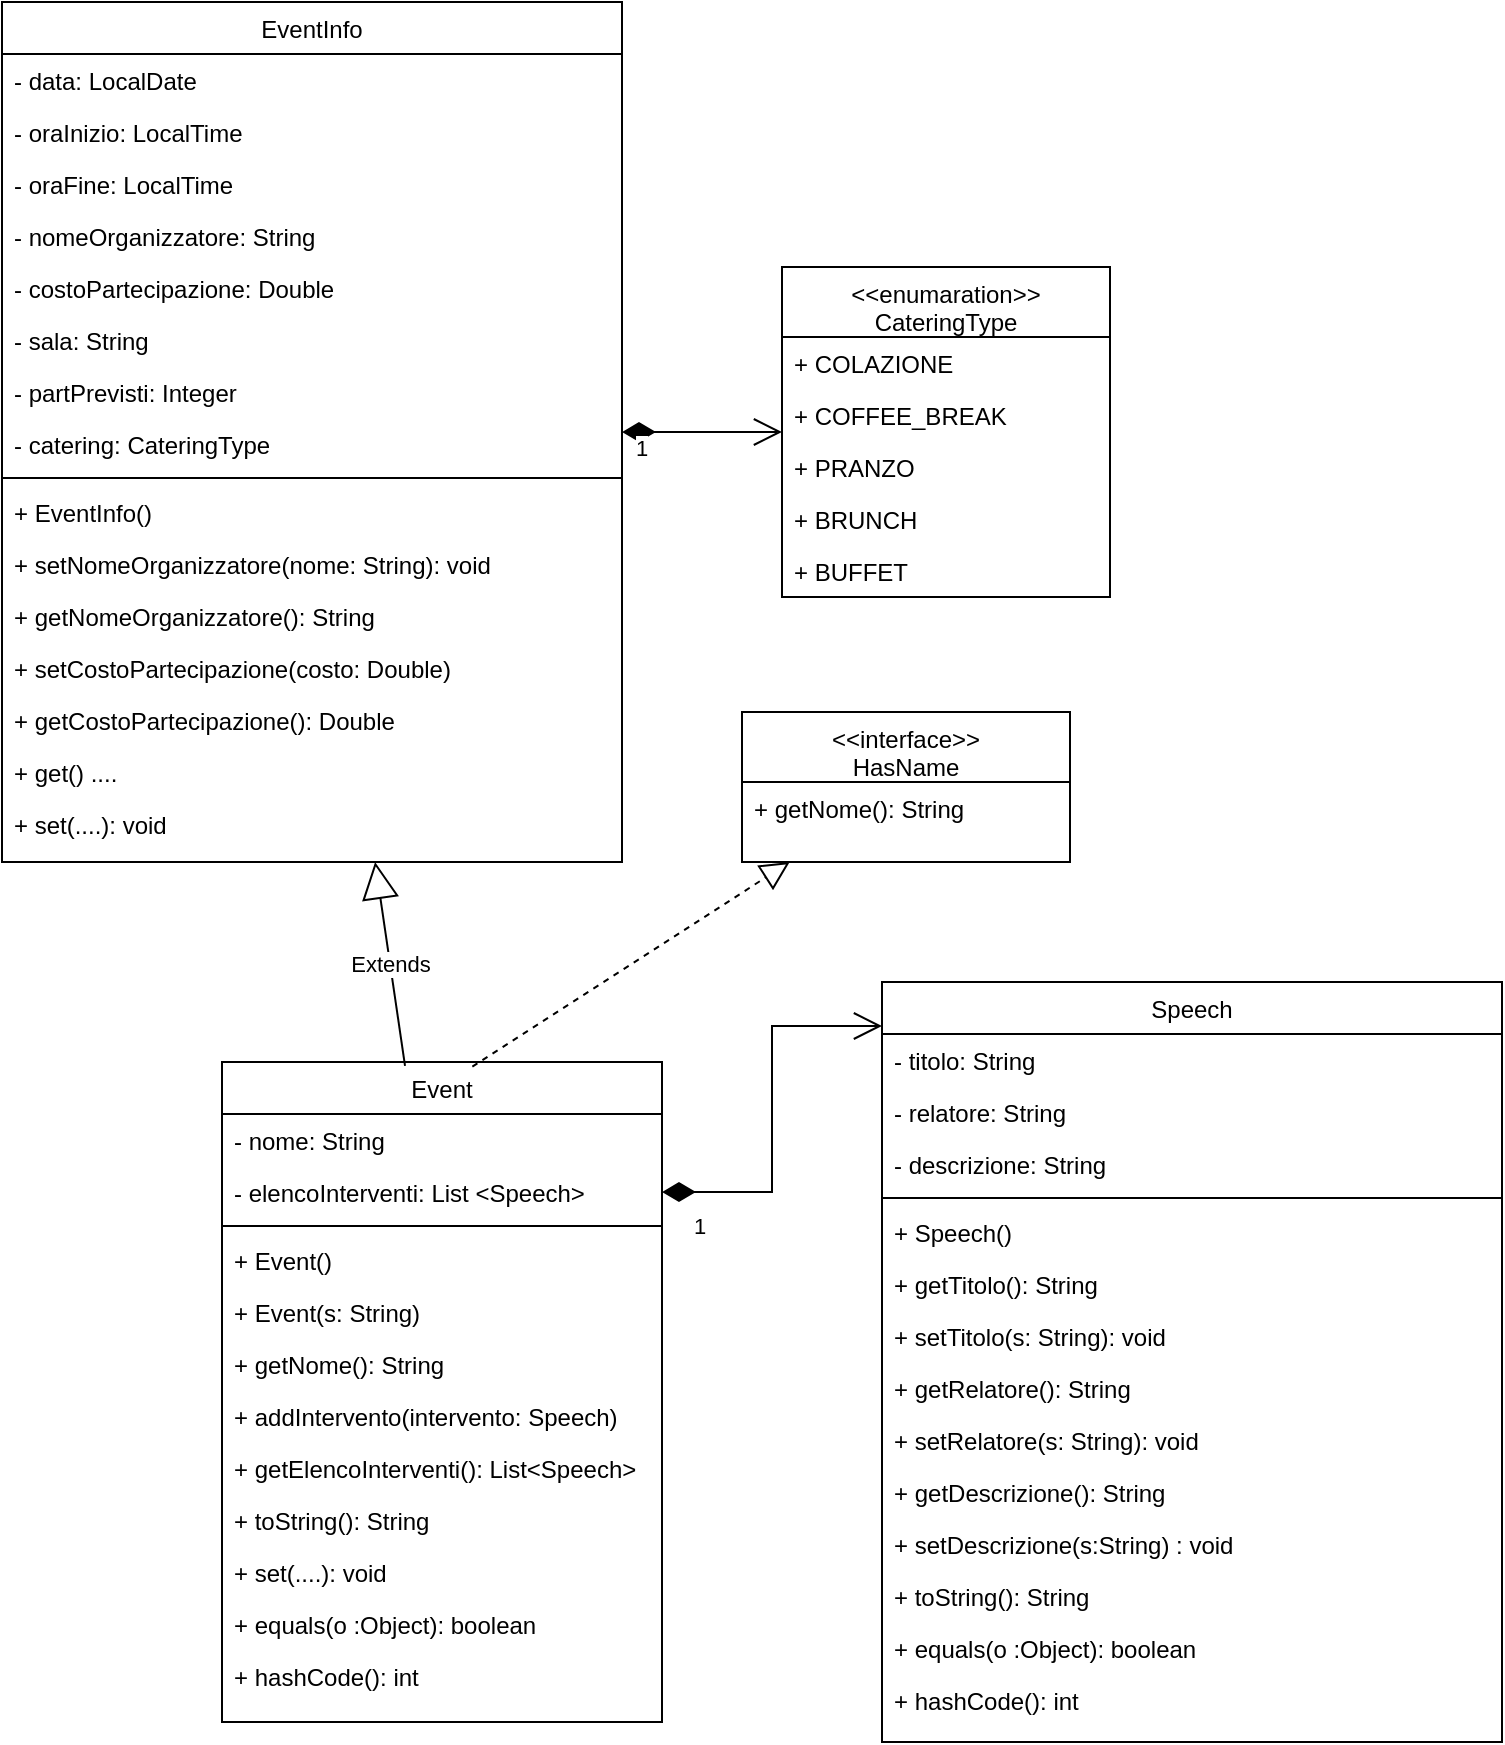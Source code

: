 <mxfile version="24.7.5">
  <diagram name="Pagina-1" id="sqqUwXU8iAgjDIqpLK0p">
    <mxGraphModel dx="1537" dy="605" grid="1" gridSize="10" guides="1" tooltips="1" connect="1" arrows="1" fold="1" page="1" pageScale="1" pageWidth="1169" pageHeight="827" math="0" shadow="0">
      <root>
        <mxCell id="0" />
        <mxCell id="1" parent="0" />
        <mxCell id="8PVN17uJOpamfgRS3HQa-1" value="EventInfo" style="swimlane;fontStyle=0;align=center;verticalAlign=top;childLayout=stackLayout;horizontal=1;startSize=26;horizontalStack=0;resizeParent=1;resizeLast=0;collapsible=1;marginBottom=0;rounded=0;shadow=0;strokeWidth=1;" parent="1" vertex="1">
          <mxGeometry x="20" y="30" width="310" height="430" as="geometry">
            <mxRectangle x="230" y="140" width="160" height="26" as="alternateBounds" />
          </mxGeometry>
        </mxCell>
        <mxCell id="8PVN17uJOpamfgRS3HQa-2" value="- data: LocalDate" style="text;align=left;verticalAlign=top;spacingLeft=4;spacingRight=4;overflow=hidden;rotatable=0;points=[[0,0.5],[1,0.5]];portConstraint=eastwest;" parent="8PVN17uJOpamfgRS3HQa-1" vertex="1">
          <mxGeometry y="26" width="310" height="26" as="geometry" />
        </mxCell>
        <mxCell id="8PVN17uJOpamfgRS3HQa-3" value="- oraInizio: LocalTime" style="text;align=left;verticalAlign=top;spacingLeft=4;spacingRight=4;overflow=hidden;rotatable=0;points=[[0,0.5],[1,0.5]];portConstraint=eastwest;" parent="8PVN17uJOpamfgRS3HQa-1" vertex="1">
          <mxGeometry y="52" width="310" height="26" as="geometry" />
        </mxCell>
        <mxCell id="8PVN17uJOpamfgRS3HQa-4" value="- oraFine: LocalTime" style="text;align=left;verticalAlign=top;spacingLeft=4;spacingRight=4;overflow=hidden;rotatable=0;points=[[0,0.5],[1,0.5]];portConstraint=eastwest;rounded=0;shadow=0;html=0;" parent="8PVN17uJOpamfgRS3HQa-1" vertex="1">
          <mxGeometry y="78" width="310" height="26" as="geometry" />
        </mxCell>
        <mxCell id="8PVN17uJOpamfgRS3HQa-18" value="- nomeOrganizzatore: String" style="text;align=left;verticalAlign=top;spacingLeft=4;spacingRight=4;overflow=hidden;rotatable=0;points=[[0,0.5],[1,0.5]];portConstraint=eastwest;rounded=0;shadow=0;html=0;" parent="8PVN17uJOpamfgRS3HQa-1" vertex="1">
          <mxGeometry y="104" width="310" height="26" as="geometry" />
        </mxCell>
        <mxCell id="8PVN17uJOpamfgRS3HQa-19" value="- costoPartecipazione: Double" style="text;align=left;verticalAlign=top;spacingLeft=4;spacingRight=4;overflow=hidden;rotatable=0;points=[[0,0.5],[1,0.5]];portConstraint=eastwest;rounded=0;shadow=0;html=0;" parent="8PVN17uJOpamfgRS3HQa-1" vertex="1">
          <mxGeometry y="130" width="310" height="26" as="geometry" />
        </mxCell>
        <mxCell id="8PVN17uJOpamfgRS3HQa-20" value="- sala: String" style="text;align=left;verticalAlign=top;spacingLeft=4;spacingRight=4;overflow=hidden;rotatable=0;points=[[0,0.5],[1,0.5]];portConstraint=eastwest;rounded=0;shadow=0;html=0;" parent="8PVN17uJOpamfgRS3HQa-1" vertex="1">
          <mxGeometry y="156" width="310" height="26" as="geometry" />
        </mxCell>
        <mxCell id="8PVN17uJOpamfgRS3HQa-21" value="- partPrevisti: Integer" style="text;align=left;verticalAlign=top;spacingLeft=4;spacingRight=4;overflow=hidden;rotatable=0;points=[[0,0.5],[1,0.5]];portConstraint=eastwest;rounded=0;shadow=0;html=0;" parent="8PVN17uJOpamfgRS3HQa-1" vertex="1">
          <mxGeometry y="182" width="310" height="26" as="geometry" />
        </mxCell>
        <mxCell id="8PVN17uJOpamfgRS3HQa-22" value="- catering: CateringType" style="text;align=left;verticalAlign=top;spacingLeft=4;spacingRight=4;overflow=hidden;rotatable=0;points=[[0,0.5],[1,0.5]];portConstraint=eastwest;rounded=0;shadow=0;html=0;" parent="8PVN17uJOpamfgRS3HQa-1" vertex="1">
          <mxGeometry y="208" width="310" height="26" as="geometry" />
        </mxCell>
        <mxCell id="8PVN17uJOpamfgRS3HQa-5" value="" style="line;html=1;strokeWidth=1;align=left;verticalAlign=middle;spacingTop=-1;spacingLeft=3;spacingRight=3;rotatable=0;labelPosition=right;points=[];portConstraint=eastwest;" parent="8PVN17uJOpamfgRS3HQa-1" vertex="1">
          <mxGeometry y="234" width="310" height="8" as="geometry" />
        </mxCell>
        <mxCell id="8PVN17uJOpamfgRS3HQa-6" value="+ EventInfo()" style="text;align=left;verticalAlign=top;spacingLeft=4;spacingRight=4;overflow=hidden;rotatable=0;points=[[0,0.5],[1,0.5]];portConstraint=eastwest;" parent="8PVN17uJOpamfgRS3HQa-1" vertex="1">
          <mxGeometry y="242" width="310" height="26" as="geometry" />
        </mxCell>
        <mxCell id="8PVN17uJOpamfgRS3HQa-7" value="+ setNomeOrganizzatore(nome: String): void" style="text;align=left;verticalAlign=top;spacingLeft=4;spacingRight=4;overflow=hidden;rotatable=0;points=[[0,0.5],[1,0.5]];portConstraint=eastwest;" parent="8PVN17uJOpamfgRS3HQa-1" vertex="1">
          <mxGeometry y="268" width="310" height="26" as="geometry" />
        </mxCell>
        <mxCell id="8PVN17uJOpamfgRS3HQa-8" value="+ getNomeOrganizzatore(): String" style="text;align=left;verticalAlign=top;spacingLeft=4;spacingRight=4;overflow=hidden;rotatable=0;points=[[0,0.5],[1,0.5]];portConstraint=eastwest;" parent="8PVN17uJOpamfgRS3HQa-1" vertex="1">
          <mxGeometry y="294" width="310" height="26" as="geometry" />
        </mxCell>
        <mxCell id="8PVN17uJOpamfgRS3HQa-9" value="+ setCostoPartecipazione(costo: Double)" style="text;align=left;verticalAlign=top;spacingLeft=4;spacingRight=4;overflow=hidden;rotatable=0;points=[[0,0.5],[1,0.5]];portConstraint=eastwest;" parent="8PVN17uJOpamfgRS3HQa-1" vertex="1">
          <mxGeometry y="320" width="310" height="26" as="geometry" />
        </mxCell>
        <mxCell id="8PVN17uJOpamfgRS3HQa-10" value="+ getCostoPartecipazione(): Double" style="text;align=left;verticalAlign=top;spacingLeft=4;spacingRight=4;overflow=hidden;rotatable=0;points=[[0,0.5],[1,0.5]];portConstraint=eastwest;" parent="8PVN17uJOpamfgRS3HQa-1" vertex="1">
          <mxGeometry y="346" width="310" height="26" as="geometry" />
        </mxCell>
        <mxCell id="8PVN17uJOpamfgRS3HQa-11" value="+ get() ...." style="text;align=left;verticalAlign=top;spacingLeft=4;spacingRight=4;overflow=hidden;rotatable=0;points=[[0,0.5],[1,0.5]];portConstraint=eastwest;" parent="8PVN17uJOpamfgRS3HQa-1" vertex="1">
          <mxGeometry y="372" width="310" height="26" as="geometry" />
        </mxCell>
        <mxCell id="8PVN17uJOpamfgRS3HQa-12" value="+ set(....): void" style="text;align=left;verticalAlign=top;spacingLeft=4;spacingRight=4;overflow=hidden;rotatable=0;points=[[0,0.5],[1,0.5]];portConstraint=eastwest;" parent="8PVN17uJOpamfgRS3HQa-1" vertex="1">
          <mxGeometry y="398" width="310" height="26" as="geometry" />
        </mxCell>
        <mxCell id="8PVN17uJOpamfgRS3HQa-23" value="&lt;&lt;enumaration&gt;&gt; &#xa;CateringType" style="swimlane;fontStyle=0;align=center;verticalAlign=top;childLayout=stackLayout;horizontal=1;startSize=35;horizontalStack=0;resizeParent=1;resizeLast=0;collapsible=1;marginBottom=0;rounded=0;shadow=0;strokeWidth=1;" parent="1" vertex="1">
          <mxGeometry x="410" y="162.5" width="164" height="165" as="geometry">
            <mxRectangle x="130" y="380" width="160" height="26" as="alternateBounds" />
          </mxGeometry>
        </mxCell>
        <mxCell id="8PVN17uJOpamfgRS3HQa-24" value="+ COLAZIONE" style="text;align=left;verticalAlign=top;spacingLeft=4;spacingRight=4;overflow=hidden;rotatable=0;points=[[0,0.5],[1,0.5]];portConstraint=eastwest;" parent="8PVN17uJOpamfgRS3HQa-23" vertex="1">
          <mxGeometry y="35" width="164" height="26" as="geometry" />
        </mxCell>
        <mxCell id="8PVN17uJOpamfgRS3HQa-25" value="+ COFFEE_BREAK" style="text;align=left;verticalAlign=top;spacingLeft=4;spacingRight=4;overflow=hidden;rotatable=0;points=[[0,0.5],[1,0.5]];portConstraint=eastwest;" parent="8PVN17uJOpamfgRS3HQa-23" vertex="1">
          <mxGeometry y="61" width="164" height="26" as="geometry" />
        </mxCell>
        <mxCell id="8PVN17uJOpamfgRS3HQa-26" value="+ PRANZO" style="text;align=left;verticalAlign=top;spacingLeft=4;spacingRight=4;overflow=hidden;rotatable=0;points=[[0,0.5],[1,0.5]];portConstraint=eastwest;" parent="8PVN17uJOpamfgRS3HQa-23" vertex="1">
          <mxGeometry y="87" width="164" height="26" as="geometry" />
        </mxCell>
        <mxCell id="8PVN17uJOpamfgRS3HQa-27" value="+ BRUNCH" style="text;align=left;verticalAlign=top;spacingLeft=4;spacingRight=4;overflow=hidden;rotatable=0;points=[[0,0.5],[1,0.5]];portConstraint=eastwest;" parent="8PVN17uJOpamfgRS3HQa-23" vertex="1">
          <mxGeometry y="113" width="164" height="26" as="geometry" />
        </mxCell>
        <mxCell id="8PVN17uJOpamfgRS3HQa-28" value="+ BUFFET" style="text;align=left;verticalAlign=top;spacingLeft=4;spacingRight=4;overflow=hidden;rotatable=0;points=[[0,0.5],[1,0.5]];portConstraint=eastwest;" parent="8PVN17uJOpamfgRS3HQa-23" vertex="1">
          <mxGeometry y="139" width="164" height="26" as="geometry" />
        </mxCell>
        <mxCell id="8PVN17uJOpamfgRS3HQa-29" value="1" style="endArrow=open;html=1;endSize=12;startArrow=diamondThin;startSize=14;startFill=1;align=left;verticalAlign=bottom;rounded=0;" parent="1" source="8PVN17uJOpamfgRS3HQa-1" target="8PVN17uJOpamfgRS3HQa-23" edge="1">
          <mxGeometry x="-0.877" y="-17" relative="1" as="geometry">
            <mxPoint x="320" y="112" as="sourcePoint" />
            <mxPoint x="390" y="110" as="targetPoint" />
            <mxPoint as="offset" />
          </mxGeometry>
        </mxCell>
        <mxCell id="8PVN17uJOpamfgRS3HQa-30" value="Speech" style="swimlane;fontStyle=0;align=center;verticalAlign=top;childLayout=stackLayout;horizontal=1;startSize=26;horizontalStack=0;resizeParent=1;resizeLast=0;collapsible=1;marginBottom=0;rounded=0;shadow=0;strokeWidth=1;" parent="1" vertex="1">
          <mxGeometry x="460" y="520" width="310" height="380" as="geometry">
            <mxRectangle x="230" y="140" width="160" height="26" as="alternateBounds" />
          </mxGeometry>
        </mxCell>
        <mxCell id="8PVN17uJOpamfgRS3HQa-31" value="- titolo: String" style="text;align=left;verticalAlign=top;spacingLeft=4;spacingRight=4;overflow=hidden;rotatable=0;points=[[0,0.5],[1,0.5]];portConstraint=eastwest;" parent="8PVN17uJOpamfgRS3HQa-30" vertex="1">
          <mxGeometry y="26" width="310" height="26" as="geometry" />
        </mxCell>
        <mxCell id="8PVN17uJOpamfgRS3HQa-32" value="- relatore: String" style="text;align=left;verticalAlign=top;spacingLeft=4;spacingRight=4;overflow=hidden;rotatable=0;points=[[0,0.5],[1,0.5]];portConstraint=eastwest;" parent="8PVN17uJOpamfgRS3HQa-30" vertex="1">
          <mxGeometry y="52" width="310" height="26" as="geometry" />
        </mxCell>
        <mxCell id="8PVN17uJOpamfgRS3HQa-33" value="- descrizione: String" style="text;align=left;verticalAlign=top;spacingLeft=4;spacingRight=4;overflow=hidden;rotatable=0;points=[[0,0.5],[1,0.5]];portConstraint=eastwest;rounded=0;shadow=0;html=0;" parent="8PVN17uJOpamfgRS3HQa-30" vertex="1">
          <mxGeometry y="78" width="310" height="26" as="geometry" />
        </mxCell>
        <mxCell id="8PVN17uJOpamfgRS3HQa-39" value="" style="line;html=1;strokeWidth=1;align=left;verticalAlign=middle;spacingTop=-1;spacingLeft=3;spacingRight=3;rotatable=0;labelPosition=right;points=[];portConstraint=eastwest;" parent="8PVN17uJOpamfgRS3HQa-30" vertex="1">
          <mxGeometry y="104" width="310" height="8" as="geometry" />
        </mxCell>
        <mxCell id="8PVN17uJOpamfgRS3HQa-40" value="+ Speech()" style="text;align=left;verticalAlign=top;spacingLeft=4;spacingRight=4;overflow=hidden;rotatable=0;points=[[0,0.5],[1,0.5]];portConstraint=eastwest;" parent="8PVN17uJOpamfgRS3HQa-30" vertex="1">
          <mxGeometry y="112" width="310" height="26" as="geometry" />
        </mxCell>
        <mxCell id="8PVN17uJOpamfgRS3HQa-41" value="+ getTitolo(): String" style="text;align=left;verticalAlign=top;spacingLeft=4;spacingRight=4;overflow=hidden;rotatable=0;points=[[0,0.5],[1,0.5]];portConstraint=eastwest;" parent="8PVN17uJOpamfgRS3HQa-30" vertex="1">
          <mxGeometry y="138" width="310" height="26" as="geometry" />
        </mxCell>
        <mxCell id="8PVN17uJOpamfgRS3HQa-42" value="+ setTitolo(s: String): void" style="text;align=left;verticalAlign=top;spacingLeft=4;spacingRight=4;overflow=hidden;rotatable=0;points=[[0,0.5],[1,0.5]];portConstraint=eastwest;" parent="8PVN17uJOpamfgRS3HQa-30" vertex="1">
          <mxGeometry y="164" width="310" height="26" as="geometry" />
        </mxCell>
        <mxCell id="8PVN17uJOpamfgRS3HQa-43" value="+ getRelatore(): String" style="text;align=left;verticalAlign=top;spacingLeft=4;spacingRight=4;overflow=hidden;rotatable=0;points=[[0,0.5],[1,0.5]];portConstraint=eastwest;" parent="8PVN17uJOpamfgRS3HQa-30" vertex="1">
          <mxGeometry y="190" width="310" height="26" as="geometry" />
        </mxCell>
        <mxCell id="8PVN17uJOpamfgRS3HQa-44" value="+ setRelatore(s: String): void" style="text;align=left;verticalAlign=top;spacingLeft=4;spacingRight=4;overflow=hidden;rotatable=0;points=[[0,0.5],[1,0.5]];portConstraint=eastwest;" parent="8PVN17uJOpamfgRS3HQa-30" vertex="1">
          <mxGeometry y="216" width="310" height="26" as="geometry" />
        </mxCell>
        <mxCell id="8PVN17uJOpamfgRS3HQa-45" value="+ getDescrizione(): String" style="text;align=left;verticalAlign=top;spacingLeft=4;spacingRight=4;overflow=hidden;rotatable=0;points=[[0,0.5],[1,0.5]];portConstraint=eastwest;" parent="8PVN17uJOpamfgRS3HQa-30" vertex="1">
          <mxGeometry y="242" width="310" height="26" as="geometry" />
        </mxCell>
        <mxCell id="8PVN17uJOpamfgRS3HQa-46" value="+ setDescrizione(s:String) : void" style="text;align=left;verticalAlign=top;spacingLeft=4;spacingRight=4;overflow=hidden;rotatable=0;points=[[0,0.5],[1,0.5]];portConstraint=eastwest;" parent="8PVN17uJOpamfgRS3HQa-30" vertex="1">
          <mxGeometry y="268" width="310" height="26" as="geometry" />
        </mxCell>
        <mxCell id="8PVN17uJOpamfgRS3HQa-47" value="+ toString(): String" style="text;align=left;verticalAlign=top;spacingLeft=4;spacingRight=4;overflow=hidden;rotatable=0;points=[[0,0.5],[1,0.5]];portConstraint=eastwest;" parent="8PVN17uJOpamfgRS3HQa-30" vertex="1">
          <mxGeometry y="294" width="310" height="26" as="geometry" />
        </mxCell>
        <mxCell id="8PVN17uJOpamfgRS3HQa-48" value="+ equals(o :Object): boolean" style="text;align=left;verticalAlign=top;spacingLeft=4;spacingRight=4;overflow=hidden;rotatable=0;points=[[0,0.5],[1,0.5]];portConstraint=eastwest;" parent="8PVN17uJOpamfgRS3HQa-30" vertex="1">
          <mxGeometry y="320" width="310" height="26" as="geometry" />
        </mxCell>
        <mxCell id="8PVN17uJOpamfgRS3HQa-49" value="+ hashCode(): int" style="text;align=left;verticalAlign=top;spacingLeft=4;spacingRight=4;overflow=hidden;rotatable=0;points=[[0,0.5],[1,0.5]];portConstraint=eastwest;" parent="8PVN17uJOpamfgRS3HQa-30" vertex="1">
          <mxGeometry y="346" width="310" height="26" as="geometry" />
        </mxCell>
        <mxCell id="8PVN17uJOpamfgRS3HQa-50" value="Event" style="swimlane;fontStyle=0;align=center;verticalAlign=top;childLayout=stackLayout;horizontal=1;startSize=26;horizontalStack=0;resizeParent=1;resizeLast=0;collapsible=1;marginBottom=0;rounded=0;shadow=0;strokeWidth=1;" parent="1" vertex="1">
          <mxGeometry x="130" y="560" width="220" height="330" as="geometry">
            <mxRectangle x="230" y="140" width="160" height="26" as="alternateBounds" />
          </mxGeometry>
        </mxCell>
        <mxCell id="8PVN17uJOpamfgRS3HQa-51" value="- nome: String" style="text;align=left;verticalAlign=top;spacingLeft=4;spacingRight=4;overflow=hidden;rotatable=0;points=[[0,0.5],[1,0.5]];portConstraint=eastwest;" parent="8PVN17uJOpamfgRS3HQa-50" vertex="1">
          <mxGeometry y="26" width="220" height="26" as="geometry" />
        </mxCell>
        <mxCell id="8PVN17uJOpamfgRS3HQa-52" value="- elencoInterventi: List &lt;Speech&gt;" style="text;align=left;verticalAlign=top;spacingLeft=4;spacingRight=4;overflow=hidden;rotatable=0;points=[[0,0.5],[1,0.5]];portConstraint=eastwest;" parent="8PVN17uJOpamfgRS3HQa-50" vertex="1">
          <mxGeometry y="52" width="220" height="26" as="geometry" />
        </mxCell>
        <mxCell id="8PVN17uJOpamfgRS3HQa-59" value="" style="line;html=1;strokeWidth=1;align=left;verticalAlign=middle;spacingTop=-1;spacingLeft=3;spacingRight=3;rotatable=0;labelPosition=right;points=[];portConstraint=eastwest;" parent="8PVN17uJOpamfgRS3HQa-50" vertex="1">
          <mxGeometry y="78" width="220" height="8" as="geometry" />
        </mxCell>
        <mxCell id="8PVN17uJOpamfgRS3HQa-60" value="+ Event()" style="text;align=left;verticalAlign=top;spacingLeft=4;spacingRight=4;overflow=hidden;rotatable=0;points=[[0,0.5],[1,0.5]];portConstraint=eastwest;" parent="8PVN17uJOpamfgRS3HQa-50" vertex="1">
          <mxGeometry y="86" width="220" height="26" as="geometry" />
        </mxCell>
        <mxCell id="8PVN17uJOpamfgRS3HQa-61" value="+ Event(s: String)" style="text;align=left;verticalAlign=top;spacingLeft=4;spacingRight=4;overflow=hidden;rotatable=0;points=[[0,0.5],[1,0.5]];portConstraint=eastwest;" parent="8PVN17uJOpamfgRS3HQa-50" vertex="1">
          <mxGeometry y="112" width="220" height="26" as="geometry" />
        </mxCell>
        <mxCell id="8PVN17uJOpamfgRS3HQa-62" value="+ getNome(): String" style="text;align=left;verticalAlign=top;spacingLeft=4;spacingRight=4;overflow=hidden;rotatable=0;points=[[0,0.5],[1,0.5]];portConstraint=eastwest;" parent="8PVN17uJOpamfgRS3HQa-50" vertex="1">
          <mxGeometry y="138" width="220" height="26" as="geometry" />
        </mxCell>
        <mxCell id="8PVN17uJOpamfgRS3HQa-63" value="+ addIntervento(intervento: Speech)" style="text;align=left;verticalAlign=top;spacingLeft=4;spacingRight=4;overflow=hidden;rotatable=0;points=[[0,0.5],[1,0.5]];portConstraint=eastwest;" parent="8PVN17uJOpamfgRS3HQa-50" vertex="1">
          <mxGeometry y="164" width="220" height="26" as="geometry" />
        </mxCell>
        <mxCell id="8PVN17uJOpamfgRS3HQa-64" value="+ getElencoInterventi(): List&lt;Speech&gt;" style="text;align=left;verticalAlign=top;spacingLeft=4;spacingRight=4;overflow=hidden;rotatable=0;points=[[0,0.5],[1,0.5]];portConstraint=eastwest;" parent="8PVN17uJOpamfgRS3HQa-50" vertex="1">
          <mxGeometry y="190" width="220" height="26" as="geometry" />
        </mxCell>
        <mxCell id="8PVN17uJOpamfgRS3HQa-65" value="+ toString(): String" style="text;align=left;verticalAlign=top;spacingLeft=4;spacingRight=4;overflow=hidden;rotatable=0;points=[[0,0.5],[1,0.5]];portConstraint=eastwest;" parent="8PVN17uJOpamfgRS3HQa-50" vertex="1">
          <mxGeometry y="216" width="220" height="26" as="geometry" />
        </mxCell>
        <mxCell id="8PVN17uJOpamfgRS3HQa-66" value="+ set(....): void" style="text;align=left;verticalAlign=top;spacingLeft=4;spacingRight=4;overflow=hidden;rotatable=0;points=[[0,0.5],[1,0.5]];portConstraint=eastwest;" parent="8PVN17uJOpamfgRS3HQa-50" vertex="1">
          <mxGeometry y="242" width="220" height="26" as="geometry" />
        </mxCell>
        <mxCell id="8PVN17uJOpamfgRS3HQa-67" value="+ equals(o :Object): boolean" style="text;align=left;verticalAlign=top;spacingLeft=4;spacingRight=4;overflow=hidden;rotatable=0;points=[[0,0.5],[1,0.5]];portConstraint=eastwest;" parent="8PVN17uJOpamfgRS3HQa-50" vertex="1">
          <mxGeometry y="268" width="220" height="26" as="geometry" />
        </mxCell>
        <mxCell id="8PVN17uJOpamfgRS3HQa-68" value="+ hashCode(): int" style="text;align=left;verticalAlign=top;spacingLeft=4;spacingRight=4;overflow=hidden;rotatable=0;points=[[0,0.5],[1,0.5]];portConstraint=eastwest;" parent="8PVN17uJOpamfgRS3HQa-50" vertex="1">
          <mxGeometry y="294" width="220" height="26" as="geometry" />
        </mxCell>
        <mxCell id="8PVN17uJOpamfgRS3HQa-69" value="Extends" style="endArrow=block;endSize=16;endFill=0;html=1;rounded=0;exitX=0.416;exitY=0.006;exitDx=0;exitDy=0;exitPerimeter=0;" parent="1" source="8PVN17uJOpamfgRS3HQa-50" target="8PVN17uJOpamfgRS3HQa-1" edge="1">
          <mxGeometry width="160" relative="1" as="geometry">
            <mxPoint x="-123" y="771" as="sourcePoint" />
            <mxPoint x="-121" y="612" as="targetPoint" />
          </mxGeometry>
        </mxCell>
        <mxCell id="8PVN17uJOpamfgRS3HQa-70" value="&lt;&lt;interface&gt;&gt; &#xa;HasName" style="swimlane;fontStyle=0;align=center;verticalAlign=top;childLayout=stackLayout;horizontal=1;startSize=35;horizontalStack=0;resizeParent=1;resizeLast=0;collapsible=1;marginBottom=0;rounded=0;shadow=0;strokeWidth=1;" parent="1" vertex="1">
          <mxGeometry x="390" y="385" width="164" height="75" as="geometry">
            <mxRectangle x="130" y="380" width="160" height="26" as="alternateBounds" />
          </mxGeometry>
        </mxCell>
        <mxCell id="8PVN17uJOpamfgRS3HQa-71" value="+ getNome(): String" style="text;align=left;verticalAlign=top;spacingLeft=4;spacingRight=4;overflow=hidden;rotatable=0;points=[[0,0.5],[1,0.5]];portConstraint=eastwest;" parent="8PVN17uJOpamfgRS3HQa-70" vertex="1">
          <mxGeometry y="35" width="164" height="26" as="geometry" />
        </mxCell>
        <mxCell id="8PVN17uJOpamfgRS3HQa-72" value="" style="endArrow=block;dashed=1;endFill=0;endSize=12;html=1;rounded=0;exitX=0.569;exitY=0.007;exitDx=0;exitDy=0;exitPerimeter=0;" parent="1" source="8PVN17uJOpamfgRS3HQa-50" target="8PVN17uJOpamfgRS3HQa-70" edge="1">
          <mxGeometry width="160" relative="1" as="geometry">
            <mxPoint x="-54" y="771" as="sourcePoint" />
            <mxPoint x="270" y="633" as="targetPoint" />
          </mxGeometry>
        </mxCell>
        <mxCell id="8PVN17uJOpamfgRS3HQa-73" value="1" style="endArrow=open;html=1;endSize=12;startArrow=diamondThin;startSize=14;startFill=1;edgeStyle=orthogonalEdgeStyle;align=left;verticalAlign=bottom;rounded=0;" parent="1" source="8PVN17uJOpamfgRS3HQa-52" target="8PVN17uJOpamfgRS3HQa-30" edge="1">
          <mxGeometry x="-0.86" y="-26" relative="1" as="geometry">
            <mxPoint x="165" y="298" as="sourcePoint" />
            <mxPoint x="250" y="299" as="targetPoint" />
            <mxPoint as="offset" />
            <Array as="points">
              <mxPoint x="405" y="625" />
              <mxPoint x="405" y="542" />
            </Array>
          </mxGeometry>
        </mxCell>
      </root>
    </mxGraphModel>
  </diagram>
</mxfile>
